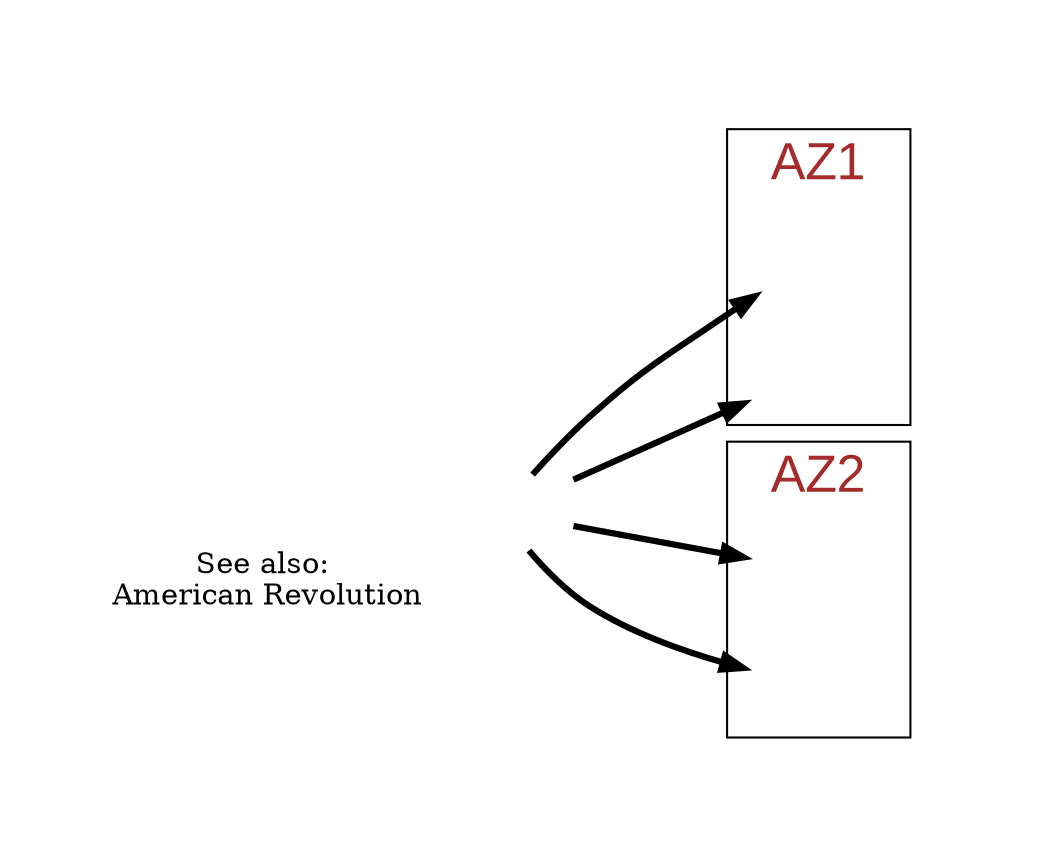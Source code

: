 digraph G {
	rankdir = LR
	graph[fontname=Arial, fontcolor=brown, fontsize=25]
	edge[fontname=Arial, fontsize=20, penwidth=3]
	
	node[shape=none,width=1]
	graph [pad=".75", ranksep="0.05", nodesep="0.25"];

	a -> b00 #[style=invis]
	a -> b01
	a -> b10 
	a -> b11 [label="           "]

	subgraph cluster_11 {
		label="AZ1";
		b00,b01[image="ec2-instance.png",label=""]
	}

	subgraph cluster_12 {
		label="AZ2";
		b10,b11[image="ec2-instance.png",label=""]
	}

	a[image="elb.png",label="",xlabel=<See also: <BR/>American Revolution>]
	
}
